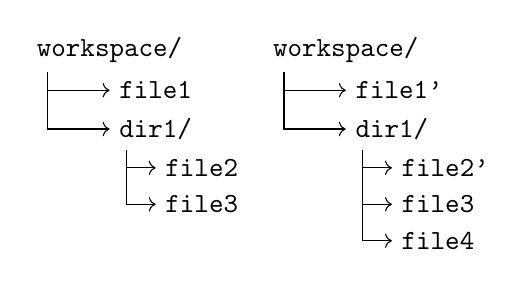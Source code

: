 \begin{tikzpicture}[every node/.style={anchor=north west}, every path/.style={->}]
% snapshot 1
\node (w) {\verb|workspace/|};
\node (f1) at (w.south){\verb|file1|};
\node (d1) at (f1.south west){\verb|dir1/|};
\node (f2) at (d1.south) {\verb|file2|};
\node (f3) at (f2.south west) {\verb|file3|};

\draw (w.-160) |- (f1.west);
\draw (w.-160) |- (d1.west);
\draw (d1.-145) |- (f2.west);
\draw (d1.-145) |- (f3.west);

% snapshot 2
\node (w2) at (3,0) {\verb|workspace/|};
\node (f12) at (w2.south){\verb|file1'|};
\node (d12) at (f12.south west){\verb|dir1/|};
\node (f22) at (d12.south) {\verb|file2'|};
\node (f32) at (f22.south west) {\verb|file3|};
\node (f4) at (f32.south west) {\verb|file4|};

\draw (w2.-160) |- (f12.west);
\draw (w2.-160) |- (d12.west);
\draw (d12.-145) |- (f22.west);
\draw (d12.-145) |- (f32.west);
\draw (d12.-145) |- (f4.west);

\end{tikzpicture}


